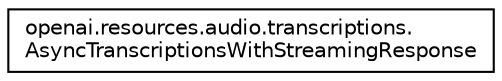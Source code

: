 digraph "Graphical Class Hierarchy"
{
 // LATEX_PDF_SIZE
  edge [fontname="Helvetica",fontsize="10",labelfontname="Helvetica",labelfontsize="10"];
  node [fontname="Helvetica",fontsize="10",shape=record];
  rankdir="LR";
  Node0 [label="openai.resources.audio.transcriptions.\lAsyncTranscriptionsWithStreamingResponse",height=0.2,width=0.4,color="black", fillcolor="white", style="filled",URL="$classopenai_1_1resources_1_1audio_1_1transcriptions_1_1AsyncTranscriptionsWithStreamingResponse.html",tooltip=" "];
}

